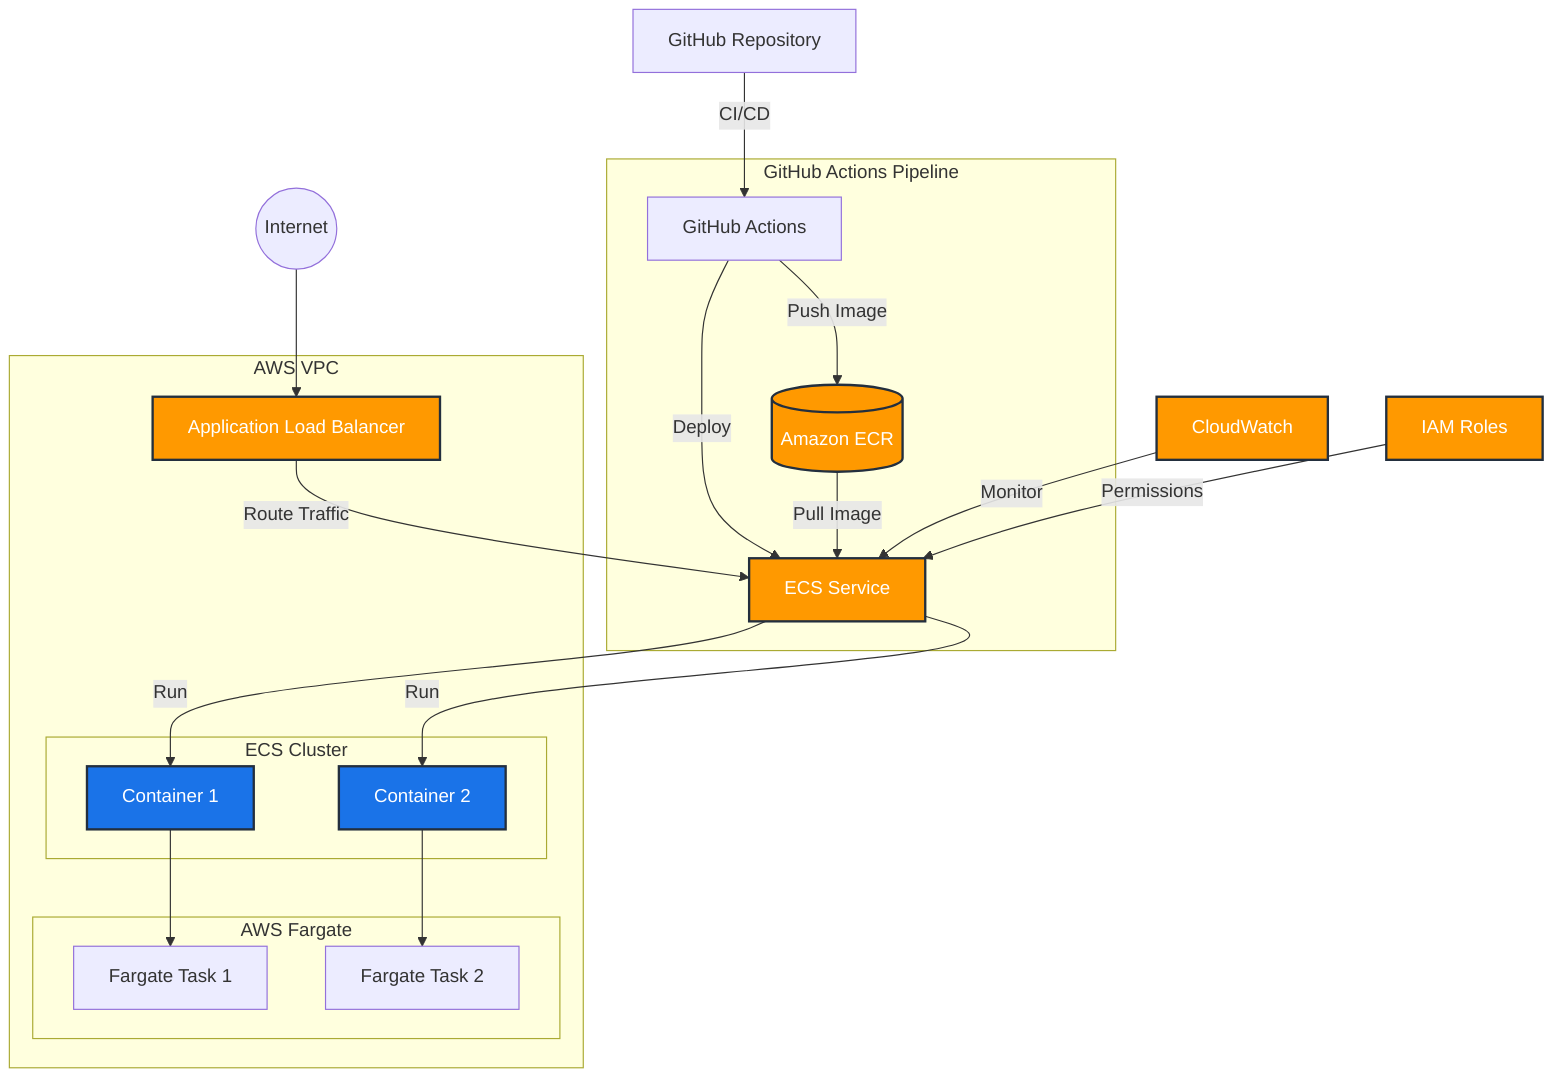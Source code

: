 graph TB
    %% Internet and GitHub
    Internet((Internet)) --> ALB
    GitHub[GitHub Repository] --> |CI/CD| Actions

    %% GitHub Actions
    subgraph "GitHub Actions Pipeline"
        Actions[GitHub Actions] --> |Push Image| ECR
        Actions --> |Deploy| ECS
    end

    %% VPC
    subgraph "AWS VPC"
        %% Load Balancer
        ALB[Application Load Balancer] --> |Route Traffic| ECS

        %% ECS Cluster
        subgraph "ECS Cluster"
            ECS[ECS Service] --> |Run| Container1[Container 1]
            ECS --> |Run| Container2[Container 2]
        end

        %% Fargate
        subgraph "AWS Fargate"
            Container1 --> Fargate1[Fargate Task 1]
            Container2 --> Fargate2[Fargate Task 2]
        end
    end

    %% AWS Services
    ECR[(Amazon ECR)] --> |Pull Image| ECS
    CloudWatch[CloudWatch] --> |Monitor| ECS
    IAM[IAM Roles] --> |Permissions| ECS

    %% Styling
    classDef aws fill:#FF9900,stroke:#232F3E,stroke-width:2px,color:white
    classDef vpc fill:#F58536,stroke:#232F3E,stroke-width:2px,color:white
    classDef container fill:#1A73E8,stroke:#232F3E,stroke-width:2px,color:white

    class ALB,ECS,ECR,CloudWatch,IAM aws
    class Container1,Container2 container
    class VPC vpc